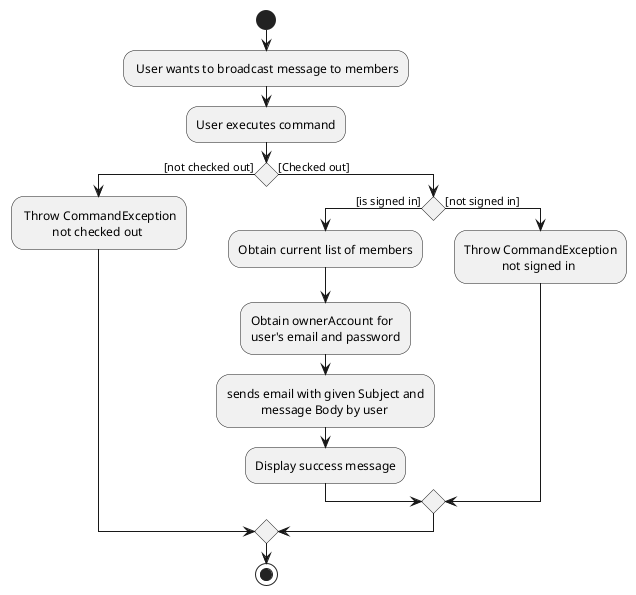 @startuml
start
: User wants to broadcast message to members;
:User executes command;

if () then ([not checked out])
: Throw CommandException
          not checked out;

else ([Checked out])


if () then ([is signed in])
:Obtain current list of members;
:Obtain ownerAccount for
user's email and password;
:sends email with given Subject and
           message Body by user;
:Display success message;
else ([not signed in])
:Throw CommandException
            not signed in;
endif
endif

stop
@enduml
